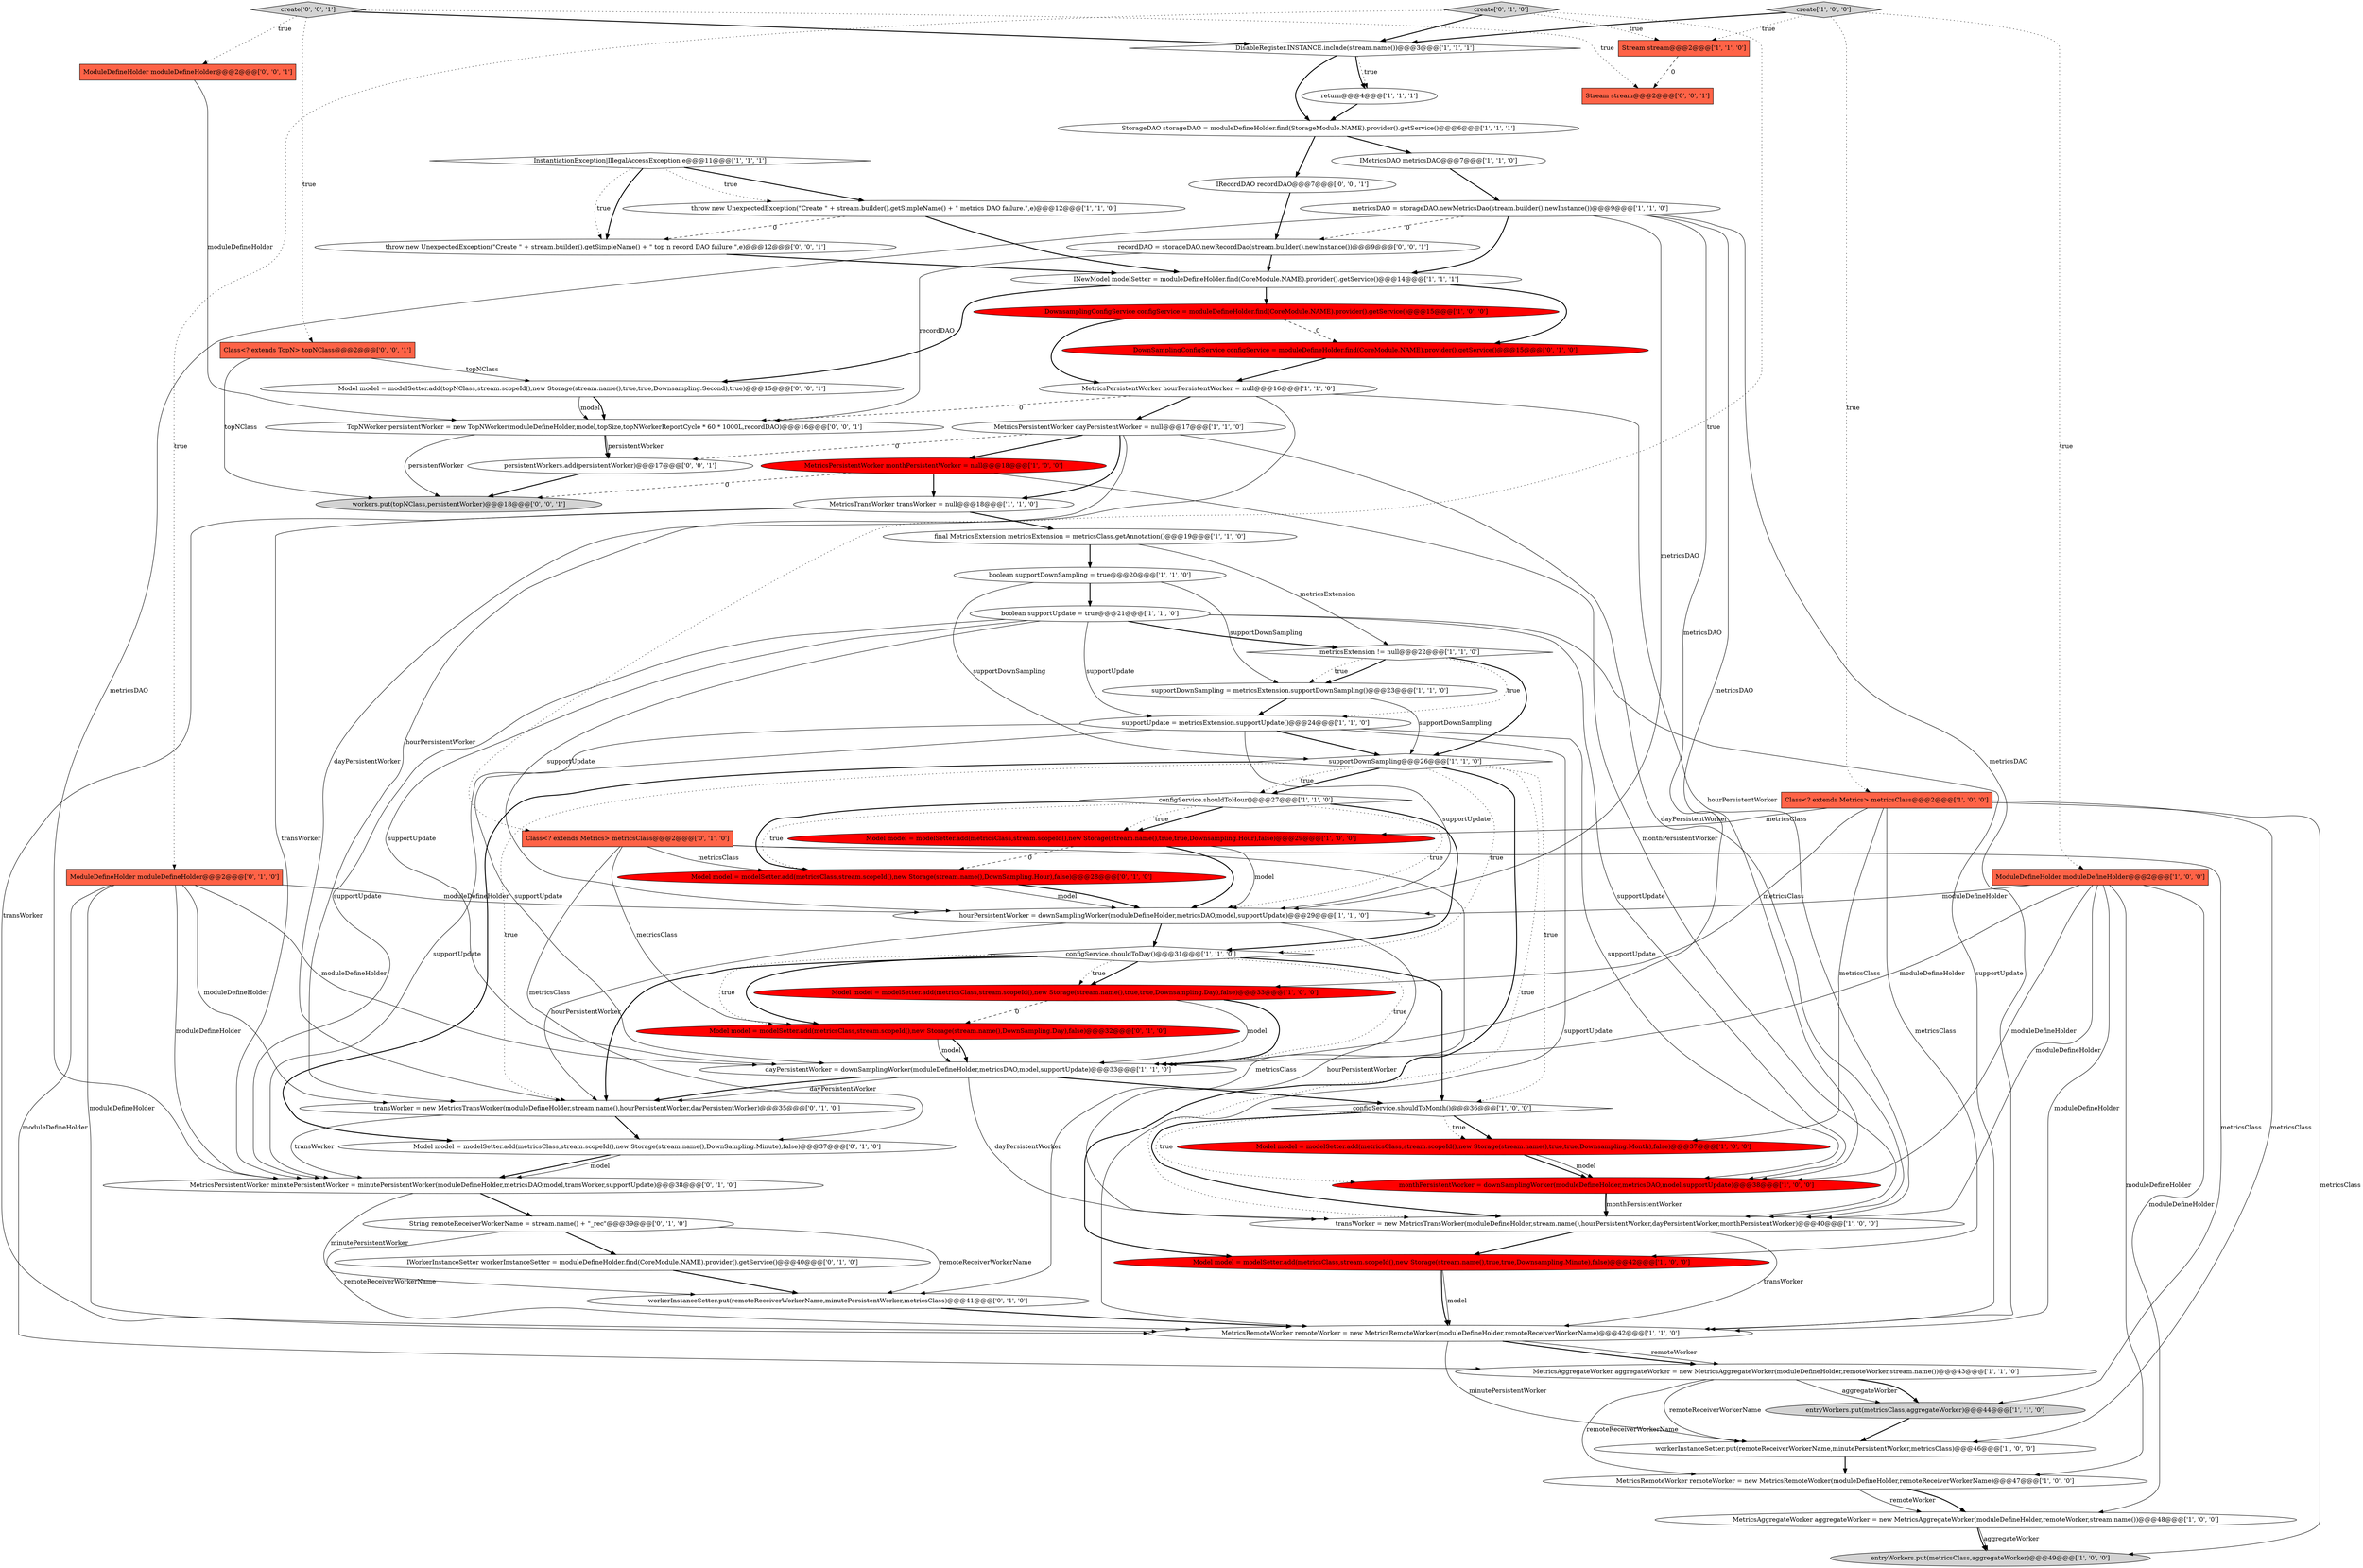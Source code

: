 digraph {
30 [style = filled, label = "transWorker = new MetricsTransWorker(moduleDefineHolder,stream.name(),hourPersistentWorker,dayPersistentWorker,monthPersistentWorker)@@@40@@@['1', '0', '0']", fillcolor = white, shape = ellipse image = "AAA0AAABBB1BBB"];
62 [style = filled, label = "Stream stream@@@2@@@['0', '0', '1']", fillcolor = tomato, shape = box image = "AAA0AAABBB3BBB"];
33 [style = filled, label = "supportUpdate = metricsExtension.supportUpdate()@@@24@@@['1', '1', '0']", fillcolor = white, shape = ellipse image = "AAA0AAABBB1BBB"];
2 [style = filled, label = "return@@@4@@@['1', '1', '1']", fillcolor = white, shape = ellipse image = "AAA0AAABBB1BBB"];
55 [style = filled, label = "create['0', '0', '1']", fillcolor = lightgray, shape = diamond image = "AAA0AAABBB3BBB"];
13 [style = filled, label = "configService.shouldToMonth()@@@36@@@['1', '0', '0']", fillcolor = white, shape = diamond image = "AAA0AAABBB1BBB"];
8 [style = filled, label = "supportDownSampling@@@26@@@['1', '1', '0']", fillcolor = white, shape = diamond image = "AAA0AAABBB1BBB"];
26 [style = filled, label = "Class<? extends Metrics> metricsClass@@@2@@@['1', '0', '0']", fillcolor = tomato, shape = box image = "AAA0AAABBB1BBB"];
52 [style = filled, label = "transWorker = new MetricsTransWorker(moduleDefineHolder,stream.name(),hourPersistentWorker,dayPersistentWorker)@@@35@@@['0', '1', '0']", fillcolor = white, shape = ellipse image = "AAA0AAABBB2BBB"];
10 [style = filled, label = "Model model = modelSetter.add(metricsClass,stream.scopeId(),new Storage(stream.name(),true,true,Downsampling.Day),false)@@@33@@@['1', '0', '0']", fillcolor = red, shape = ellipse image = "AAA1AAABBB1BBB"];
58 [style = filled, label = "TopNWorker persistentWorker = new TopNWorker(moduleDefineHolder,model,topSize,topNWorkerReportCycle * 60 * 1000L,recordDAO)@@@16@@@['0', '0', '1']", fillcolor = white, shape = ellipse image = "AAA0AAABBB3BBB"];
60 [style = filled, label = "persistentWorkers.add(persistentWorker)@@@17@@@['0', '0', '1']", fillcolor = white, shape = ellipse image = "AAA0AAABBB3BBB"];
31 [style = filled, label = "throw new UnexpectedException(\"Create \" + stream.builder().getSimpleName() + \" metrics DAO failure.\",e)@@@12@@@['1', '1', '0']", fillcolor = white, shape = ellipse image = "AAA0AAABBB1BBB"];
0 [style = filled, label = "metricsExtension != null@@@22@@@['1', '1', '0']", fillcolor = white, shape = diamond image = "AAA0AAABBB1BBB"];
6 [style = filled, label = "Model model = modelSetter.add(metricsClass,stream.scopeId(),new Storage(stream.name(),true,true,Downsampling.Hour),false)@@@29@@@['1', '0', '0']", fillcolor = red, shape = ellipse image = "AAA1AAABBB1BBB"];
64 [style = filled, label = "Model model = modelSetter.add(topNClass,stream.scopeId(),new Storage(stream.name(),true,true,Downsampling.Second),true)@@@15@@@['0', '0', '1']", fillcolor = white, shape = ellipse image = "AAA0AAABBB3BBB"];
23 [style = filled, label = "final MetricsExtension metricsExtension = metricsClass.getAnnotation()@@@19@@@['1', '1', '0']", fillcolor = white, shape = ellipse image = "AAA0AAABBB1BBB"];
24 [style = filled, label = "configService.shouldToDay()@@@31@@@['1', '1', '0']", fillcolor = white, shape = diamond image = "AAA0AAABBB1BBB"];
12 [style = filled, label = "dayPersistentWorker = downSamplingWorker(moduleDefineHolder,metricsDAO,model,supportUpdate)@@@33@@@['1', '1', '0']", fillcolor = white, shape = ellipse image = "AAA0AAABBB1BBB"];
19 [style = filled, label = "MetricsTransWorker transWorker = null@@@18@@@['1', '1', '0']", fillcolor = white, shape = ellipse image = "AAA0AAABBB1BBB"];
42 [style = filled, label = "Model model = modelSetter.add(metricsClass,stream.scopeId(),new Storage(stream.name(),DownSampling.Day),false)@@@32@@@['0', '1', '0']", fillcolor = red, shape = ellipse image = "AAA1AAABBB2BBB"];
50 [style = filled, label = "create['0', '1', '0']", fillcolor = lightgray, shape = diamond image = "AAA0AAABBB2BBB"];
40 [style = filled, label = "Stream stream@@@2@@@['1', '1', '0']", fillcolor = tomato, shape = box image = "AAA0AAABBB1BBB"];
63 [style = filled, label = "workers.put(topNClass,persistentWorker)@@@18@@@['0', '0', '1']", fillcolor = lightgray, shape = ellipse image = "AAA0AAABBB3BBB"];
17 [style = filled, label = "Model model = modelSetter.add(metricsClass,stream.scopeId(),new Storage(stream.name(),true,true,Downsampling.Month),false)@@@37@@@['1', '0', '0']", fillcolor = red, shape = ellipse image = "AAA1AAABBB1BBB"];
35 [style = filled, label = "boolean supportUpdate = true@@@21@@@['1', '1', '0']", fillcolor = white, shape = ellipse image = "AAA0AAABBB1BBB"];
15 [style = filled, label = "monthPersistentWorker = downSamplingWorker(moduleDefineHolder,metricsDAO,model,supportUpdate)@@@38@@@['1', '0', '0']", fillcolor = red, shape = ellipse image = "AAA1AAABBB1BBB"];
38 [style = filled, label = "InstantiationException|IllegalAccessException e@@@11@@@['1', '1', '1']", fillcolor = white, shape = diamond image = "AAA0AAABBB1BBB"];
7 [style = filled, label = "MetricsRemoteWorker remoteWorker = new MetricsRemoteWorker(moduleDefineHolder,remoteReceiverWorkerName)@@@47@@@['1', '0', '0']", fillcolor = white, shape = ellipse image = "AAA0AAABBB1BBB"];
14 [style = filled, label = "IMetricsDAO metricsDAO@@@7@@@['1', '1', '0']", fillcolor = white, shape = ellipse image = "AAA0AAABBB1BBB"];
16 [style = filled, label = "DisableRegister.INSTANCE.include(stream.name())@@@3@@@['1', '1', '1']", fillcolor = white, shape = diamond image = "AAA0AAABBB1BBB"];
20 [style = filled, label = "StorageDAO storageDAO = moduleDefineHolder.find(StorageModule.NAME).provider().getService()@@@6@@@['1', '1', '1']", fillcolor = white, shape = ellipse image = "AAA0AAABBB1BBB"];
18 [style = filled, label = "DownsamplingConfigService configService = moduleDefineHolder.find(CoreModule.NAME).provider().getService()@@@15@@@['1', '0', '0']", fillcolor = red, shape = ellipse image = "AAA1AAABBB1BBB"];
39 [style = filled, label = "MetricsPersistentWorker monthPersistentWorker = null@@@18@@@['1', '0', '0']", fillcolor = red, shape = ellipse image = "AAA1AAABBB1BBB"];
47 [style = filled, label = "Model model = modelSetter.add(metricsClass,stream.scopeId(),new Storage(stream.name(),DownSampling.Minute),false)@@@37@@@['0', '1', '0']", fillcolor = white, shape = ellipse image = "AAA0AAABBB2BBB"];
56 [style = filled, label = "recordDAO = storageDAO.newRecordDao(stream.builder().newInstance())@@@9@@@['0', '0', '1']", fillcolor = white, shape = ellipse image = "AAA0AAABBB3BBB"];
36 [style = filled, label = "metricsDAO = storageDAO.newMetricsDao(stream.builder().newInstance())@@@9@@@['1', '1', '0']", fillcolor = white, shape = ellipse image = "AAA0AAABBB1BBB"];
61 [style = filled, label = "IRecordDAO recordDAO@@@7@@@['0', '0', '1']", fillcolor = white, shape = ellipse image = "AAA0AAABBB3BBB"];
37 [style = filled, label = "Model model = modelSetter.add(metricsClass,stream.scopeId(),new Storage(stream.name(),true,true,Downsampling.Minute),false)@@@42@@@['1', '0', '0']", fillcolor = red, shape = ellipse image = "AAA1AAABBB1BBB"];
32 [style = filled, label = "create['1', '0', '0']", fillcolor = lightgray, shape = diamond image = "AAA0AAABBB1BBB"];
41 [style = filled, label = "MetricsAggregateWorker aggregateWorker = new MetricsAggregateWorker(moduleDefineHolder,remoteWorker,stream.name())@@@48@@@['1', '0', '0']", fillcolor = white, shape = ellipse image = "AAA0AAABBB1BBB"];
5 [style = filled, label = "MetricsPersistentWorker hourPersistentWorker = null@@@16@@@['1', '1', '0']", fillcolor = white, shape = ellipse image = "AAA0AAABBB1BBB"];
3 [style = filled, label = "workerInstanceSetter.put(remoteReceiverWorkerName,minutePersistentWorker,metricsClass)@@@46@@@['1', '0', '0']", fillcolor = white, shape = ellipse image = "AAA0AAABBB1BBB"];
34 [style = filled, label = "MetricsRemoteWorker remoteWorker = new MetricsRemoteWorker(moduleDefineHolder,remoteReceiverWorkerName)@@@42@@@['1', '1', '0']", fillcolor = white, shape = ellipse image = "AAA0AAABBB1BBB"];
43 [style = filled, label = "ModuleDefineHolder moduleDefineHolder@@@2@@@['0', '1', '0']", fillcolor = tomato, shape = box image = "AAA0AAABBB2BBB"];
27 [style = filled, label = "configService.shouldToHour()@@@27@@@['1', '1', '0']", fillcolor = white, shape = diamond image = "AAA0AAABBB1BBB"];
51 [style = filled, label = "String remoteReceiverWorkerName = stream.name() + \"_rec\"@@@39@@@['0', '1', '0']", fillcolor = white, shape = ellipse image = "AAA0AAABBB2BBB"];
9 [style = filled, label = "hourPersistentWorker = downSamplingWorker(moduleDefineHolder,metricsDAO,model,supportUpdate)@@@29@@@['1', '1', '0']", fillcolor = white, shape = ellipse image = "AAA0AAABBB1BBB"];
22 [style = filled, label = "boolean supportDownSampling = true@@@20@@@['1', '1', '0']", fillcolor = white, shape = ellipse image = "AAA0AAABBB1BBB"];
53 [style = filled, label = "IWorkerInstanceSetter workerInstanceSetter = moduleDefineHolder.find(CoreModule.NAME).provider().getService()@@@40@@@['0', '1', '0']", fillcolor = white, shape = ellipse image = "AAA0AAABBB2BBB"];
4 [style = filled, label = "entryWorkers.put(metricsClass,aggregateWorker)@@@49@@@['1', '0', '0']", fillcolor = lightgray, shape = ellipse image = "AAA0AAABBB1BBB"];
45 [style = filled, label = "workerInstanceSetter.put(remoteReceiverWorkerName,minutePersistentWorker,metricsClass)@@@41@@@['0', '1', '0']", fillcolor = white, shape = ellipse image = "AAA0AAABBB2BBB"];
28 [style = filled, label = "entryWorkers.put(metricsClass,aggregateWorker)@@@44@@@['1', '1', '0']", fillcolor = lightgray, shape = ellipse image = "AAA0AAABBB1BBB"];
1 [style = filled, label = "supportDownSampling = metricsExtension.supportDownSampling()@@@23@@@['1', '1', '0']", fillcolor = white, shape = ellipse image = "AAA0AAABBB1BBB"];
49 [style = filled, label = "MetricsPersistentWorker minutePersistentWorker = minutePersistentWorker(moduleDefineHolder,metricsDAO,model,transWorker,supportUpdate)@@@38@@@['0', '1', '0']", fillcolor = white, shape = ellipse image = "AAA0AAABBB2BBB"];
46 [style = filled, label = "Class<? extends Metrics> metricsClass@@@2@@@['0', '1', '0']", fillcolor = tomato, shape = box image = "AAA0AAABBB2BBB"];
57 [style = filled, label = "Class<? extends TopN> topNClass@@@2@@@['0', '0', '1']", fillcolor = tomato, shape = box image = "AAA0AAABBB3BBB"];
25 [style = filled, label = "ModuleDefineHolder moduleDefineHolder@@@2@@@['1', '0', '0']", fillcolor = tomato, shape = box image = "AAA0AAABBB1BBB"];
54 [style = filled, label = "ModuleDefineHolder moduleDefineHolder@@@2@@@['0', '0', '1']", fillcolor = tomato, shape = box image = "AAA0AAABBB3BBB"];
59 [style = filled, label = "throw new UnexpectedException(\"Create \" + stream.builder().getSimpleName() + \" top n record DAO failure.\",e)@@@12@@@['0', '0', '1']", fillcolor = white, shape = ellipse image = "AAA0AAABBB3BBB"];
21 [style = filled, label = "MetricsPersistentWorker dayPersistentWorker = null@@@17@@@['1', '1', '0']", fillcolor = white, shape = ellipse image = "AAA0AAABBB1BBB"];
11 [style = filled, label = "INewModel modelSetter = moduleDefineHolder.find(CoreModule.NAME).provider().getService()@@@14@@@['1', '1', '1']", fillcolor = white, shape = ellipse image = "AAA0AAABBB1BBB"];
29 [style = filled, label = "MetricsAggregateWorker aggregateWorker = new MetricsAggregateWorker(moduleDefineHolder,remoteWorker,stream.name())@@@43@@@['1', '1', '0']", fillcolor = white, shape = ellipse image = "AAA0AAABBB1BBB"];
48 [style = filled, label = "Model model = modelSetter.add(metricsClass,stream.scopeId(),new Storage(stream.name(),DownSampling.Hour),false)@@@28@@@['0', '1', '0']", fillcolor = red, shape = ellipse image = "AAA1AAABBB2BBB"];
44 [style = filled, label = "DownSamplingConfigService configService = moduleDefineHolder.find(CoreModule.NAME).provider().getService()@@@15@@@['0', '1', '0']", fillcolor = red, shape = ellipse image = "AAA1AAABBB2BBB"];
26->37 [style = solid, label="metricsClass"];
8->30 [style = dotted, label="true"];
24->12 [style = dotted, label="true"];
39->19 [style = bold, label=""];
31->59 [style = dashed, label="0"];
5->58 [style = dashed, label="0"];
61->56 [style = bold, label=""];
12->52 [style = solid, label="dayPersistentWorker"];
36->34 [style = solid, label="metricsDAO"];
33->49 [style = solid, label="supportUpdate"];
11->64 [style = bold, label=""];
33->34 [style = solid, label="supportUpdate"];
49->51 [style = bold, label=""];
51->53 [style = bold, label=""];
58->60 [style = bold, label=""];
38->31 [style = bold, label=""];
21->30 [style = solid, label="dayPersistentWorker"];
36->11 [style = bold, label=""];
57->64 [style = solid, label="topNClass"];
35->49 [style = solid, label="supportUpdate"];
47->49 [style = bold, label=""];
33->12 [style = solid, label="supportUpdate"];
13->17 [style = bold, label=""];
1->33 [style = bold, label=""];
32->25 [style = dotted, label="true"];
52->47 [style = bold, label=""];
23->22 [style = bold, label=""];
8->52 [style = dotted, label="true"];
25->34 [style = solid, label="moduleDefineHolder"];
25->7 [style = solid, label="moduleDefineHolder"];
54->58 [style = solid, label="moduleDefineHolder"];
27->9 [style = dotted, label="true"];
10->12 [style = bold, label=""];
51->45 [style = solid, label="remoteReceiverWorkerName"];
9->52 [style = solid, label="hourPersistentWorker"];
58->63 [style = solid, label="persistentWorker"];
24->42 [style = dotted, label="true"];
46->48 [style = solid, label="metricsClass"];
0->8 [style = bold, label=""];
8->47 [style = bold, label=""];
60->63 [style = bold, label=""];
38->31 [style = dotted, label="true"];
13->15 [style = dotted, label="true"];
28->3 [style = bold, label=""];
1->8 [style = solid, label="supportDownSampling"];
8->27 [style = bold, label=""];
9->24 [style = bold, label=""];
21->52 [style = solid, label="dayPersistentWorker"];
64->58 [style = solid, label="model"];
46->45 [style = solid, label="metricsClass"];
20->61 [style = bold, label=""];
24->10 [style = bold, label=""];
13->17 [style = dotted, label="true"];
2->20 [style = bold, label=""];
26->6 [style = solid, label="metricsClass"];
5->52 [style = solid, label="hourPersistentWorker"];
21->19 [style = bold, label=""];
11->44 [style = bold, label=""];
43->34 [style = solid, label="moduleDefineHolder"];
26->10 [style = solid, label="metricsClass"];
10->12 [style = solid, label="model"];
41->4 [style = bold, label=""];
51->34 [style = solid, label="remoteReceiverWorkerName"];
50->43 [style = dotted, label="true"];
20->14 [style = bold, label=""];
22->1 [style = solid, label="supportDownSampling"];
22->8 [style = solid, label="supportDownSampling"];
35->9 [style = solid, label="supportUpdate"];
31->11 [style = bold, label=""];
42->12 [style = solid, label="model"];
11->18 [style = bold, label=""];
36->12 [style = solid, label="metricsDAO"];
5->21 [style = bold, label=""];
35->0 [style = bold, label=""];
59->11 [style = bold, label=""];
36->9 [style = solid, label="metricsDAO"];
3->7 [style = bold, label=""];
35->33 [style = solid, label="supportUpdate"];
27->48 [style = dotted, label="true"];
17->15 [style = bold, label=""];
33->9 [style = solid, label="supportUpdate"];
25->9 [style = solid, label="moduleDefineHolder"];
16->20 [style = bold, label=""];
43->29 [style = solid, label="moduleDefineHolder"];
33->8 [style = bold, label=""];
34->3 [style = solid, label="minutePersistentWorker"];
17->15 [style = solid, label="model"];
55->57 [style = dotted, label="true"];
40->62 [style = dashed, label="0"];
24->13 [style = bold, label=""];
14->36 [style = bold, label=""];
56->11 [style = bold, label=""];
38->59 [style = bold, label=""];
21->60 [style = dashed, label="0"];
34->29 [style = bold, label=""];
29->7 [style = solid, label="remoteReceiverWorkerName"];
23->0 [style = solid, label="metricsExtension"];
29->3 [style = solid, label="remoteReceiverWorkerName"];
26->4 [style = solid, label="metricsClass"];
35->12 [style = solid, label="supportUpdate"];
35->34 [style = solid, label="supportUpdate"];
5->30 [style = solid, label="hourPersistentWorker"];
25->30 [style = solid, label="moduleDefineHolder"];
6->48 [style = dashed, label="0"];
12->30 [style = solid, label="dayPersistentWorker"];
32->16 [style = bold, label=""];
8->24 [style = dotted, label="true"];
39->63 [style = dashed, label="0"];
46->28 [style = solid, label="metricsClass"];
19->49 [style = solid, label="transWorker"];
43->9 [style = solid, label="moduleDefineHolder"];
12->13 [style = bold, label=""];
18->44 [style = dashed, label="0"];
50->46 [style = dotted, label="true"];
21->39 [style = bold, label=""];
48->9 [style = solid, label="model"];
0->1 [style = bold, label=""];
39->30 [style = solid, label="monthPersistentWorker"];
36->15 [style = solid, label="metricsDAO"];
27->24 [style = bold, label=""];
29->28 [style = solid, label="aggregateWorker"];
8->13 [style = dotted, label="true"];
8->37 [style = bold, label=""];
7->41 [style = bold, label=""];
55->16 [style = bold, label=""];
22->35 [style = bold, label=""];
64->58 [style = bold, label=""];
44->5 [style = bold, label=""];
43->52 [style = solid, label="moduleDefineHolder"];
55->62 [style = dotted, label="true"];
0->1 [style = dotted, label="true"];
35->15 [style = solid, label="supportUpdate"];
24->42 [style = bold, label=""];
41->4 [style = solid, label="aggregateWorker"];
26->17 [style = solid, label="metricsClass"];
16->2 [style = dotted, label="true"];
52->49 [style = solid, label="transWorker"];
50->40 [style = dotted, label="true"];
34->29 [style = solid, label="remoteWorker"];
25->41 [style = solid, label="moduleDefineHolder"];
0->33 [style = dotted, label="true"];
56->58 [style = solid, label="recordDAO"];
50->16 [style = bold, label=""];
25->12 [style = solid, label="moduleDefineHolder"];
48->9 [style = bold, label=""];
38->59 [style = dotted, label="true"];
13->30 [style = bold, label=""];
57->63 [style = solid, label="topNClass"];
15->30 [style = bold, label=""];
32->40 [style = dotted, label="true"];
16->2 [style = bold, label=""];
46->42 [style = solid, label="metricsClass"];
30->37 [style = bold, label=""];
42->12 [style = bold, label=""];
43->49 [style = solid, label="moduleDefineHolder"];
10->42 [style = dashed, label="0"];
9->30 [style = solid, label="hourPersistentWorker"];
27->6 [style = bold, label=""];
37->34 [style = solid, label="model"];
26->3 [style = solid, label="metricsClass"];
29->28 [style = bold, label=""];
55->54 [style = dotted, label="true"];
36->49 [style = solid, label="metricsDAO"];
58->60 [style = solid, label="persistentWorker"];
24->10 [style = dotted, label="true"];
49->45 [style = solid, label="minutePersistentWorker"];
6->9 [style = solid, label="model"];
43->12 [style = solid, label="moduleDefineHolder"];
30->34 [style = solid, label="transWorker"];
36->56 [style = dashed, label="0"];
18->5 [style = bold, label=""];
19->34 [style = solid, label="transWorker"];
25->15 [style = solid, label="moduleDefineHolder"];
33->15 [style = solid, label="supportUpdate"];
19->23 [style = bold, label=""];
46->47 [style = solid, label="metricsClass"];
37->34 [style = bold, label=""];
15->30 [style = solid, label="monthPersistentWorker"];
27->48 [style = bold, label=""];
24->52 [style = bold, label=""];
12->52 [style = bold, label=""];
32->26 [style = dotted, label="true"];
27->6 [style = dotted, label="true"];
8->27 [style = dotted, label="true"];
47->49 [style = solid, label="model"];
7->41 [style = solid, label="remoteWorker"];
6->9 [style = bold, label=""];
45->34 [style = bold, label=""];
53->45 [style = bold, label=""];
}
